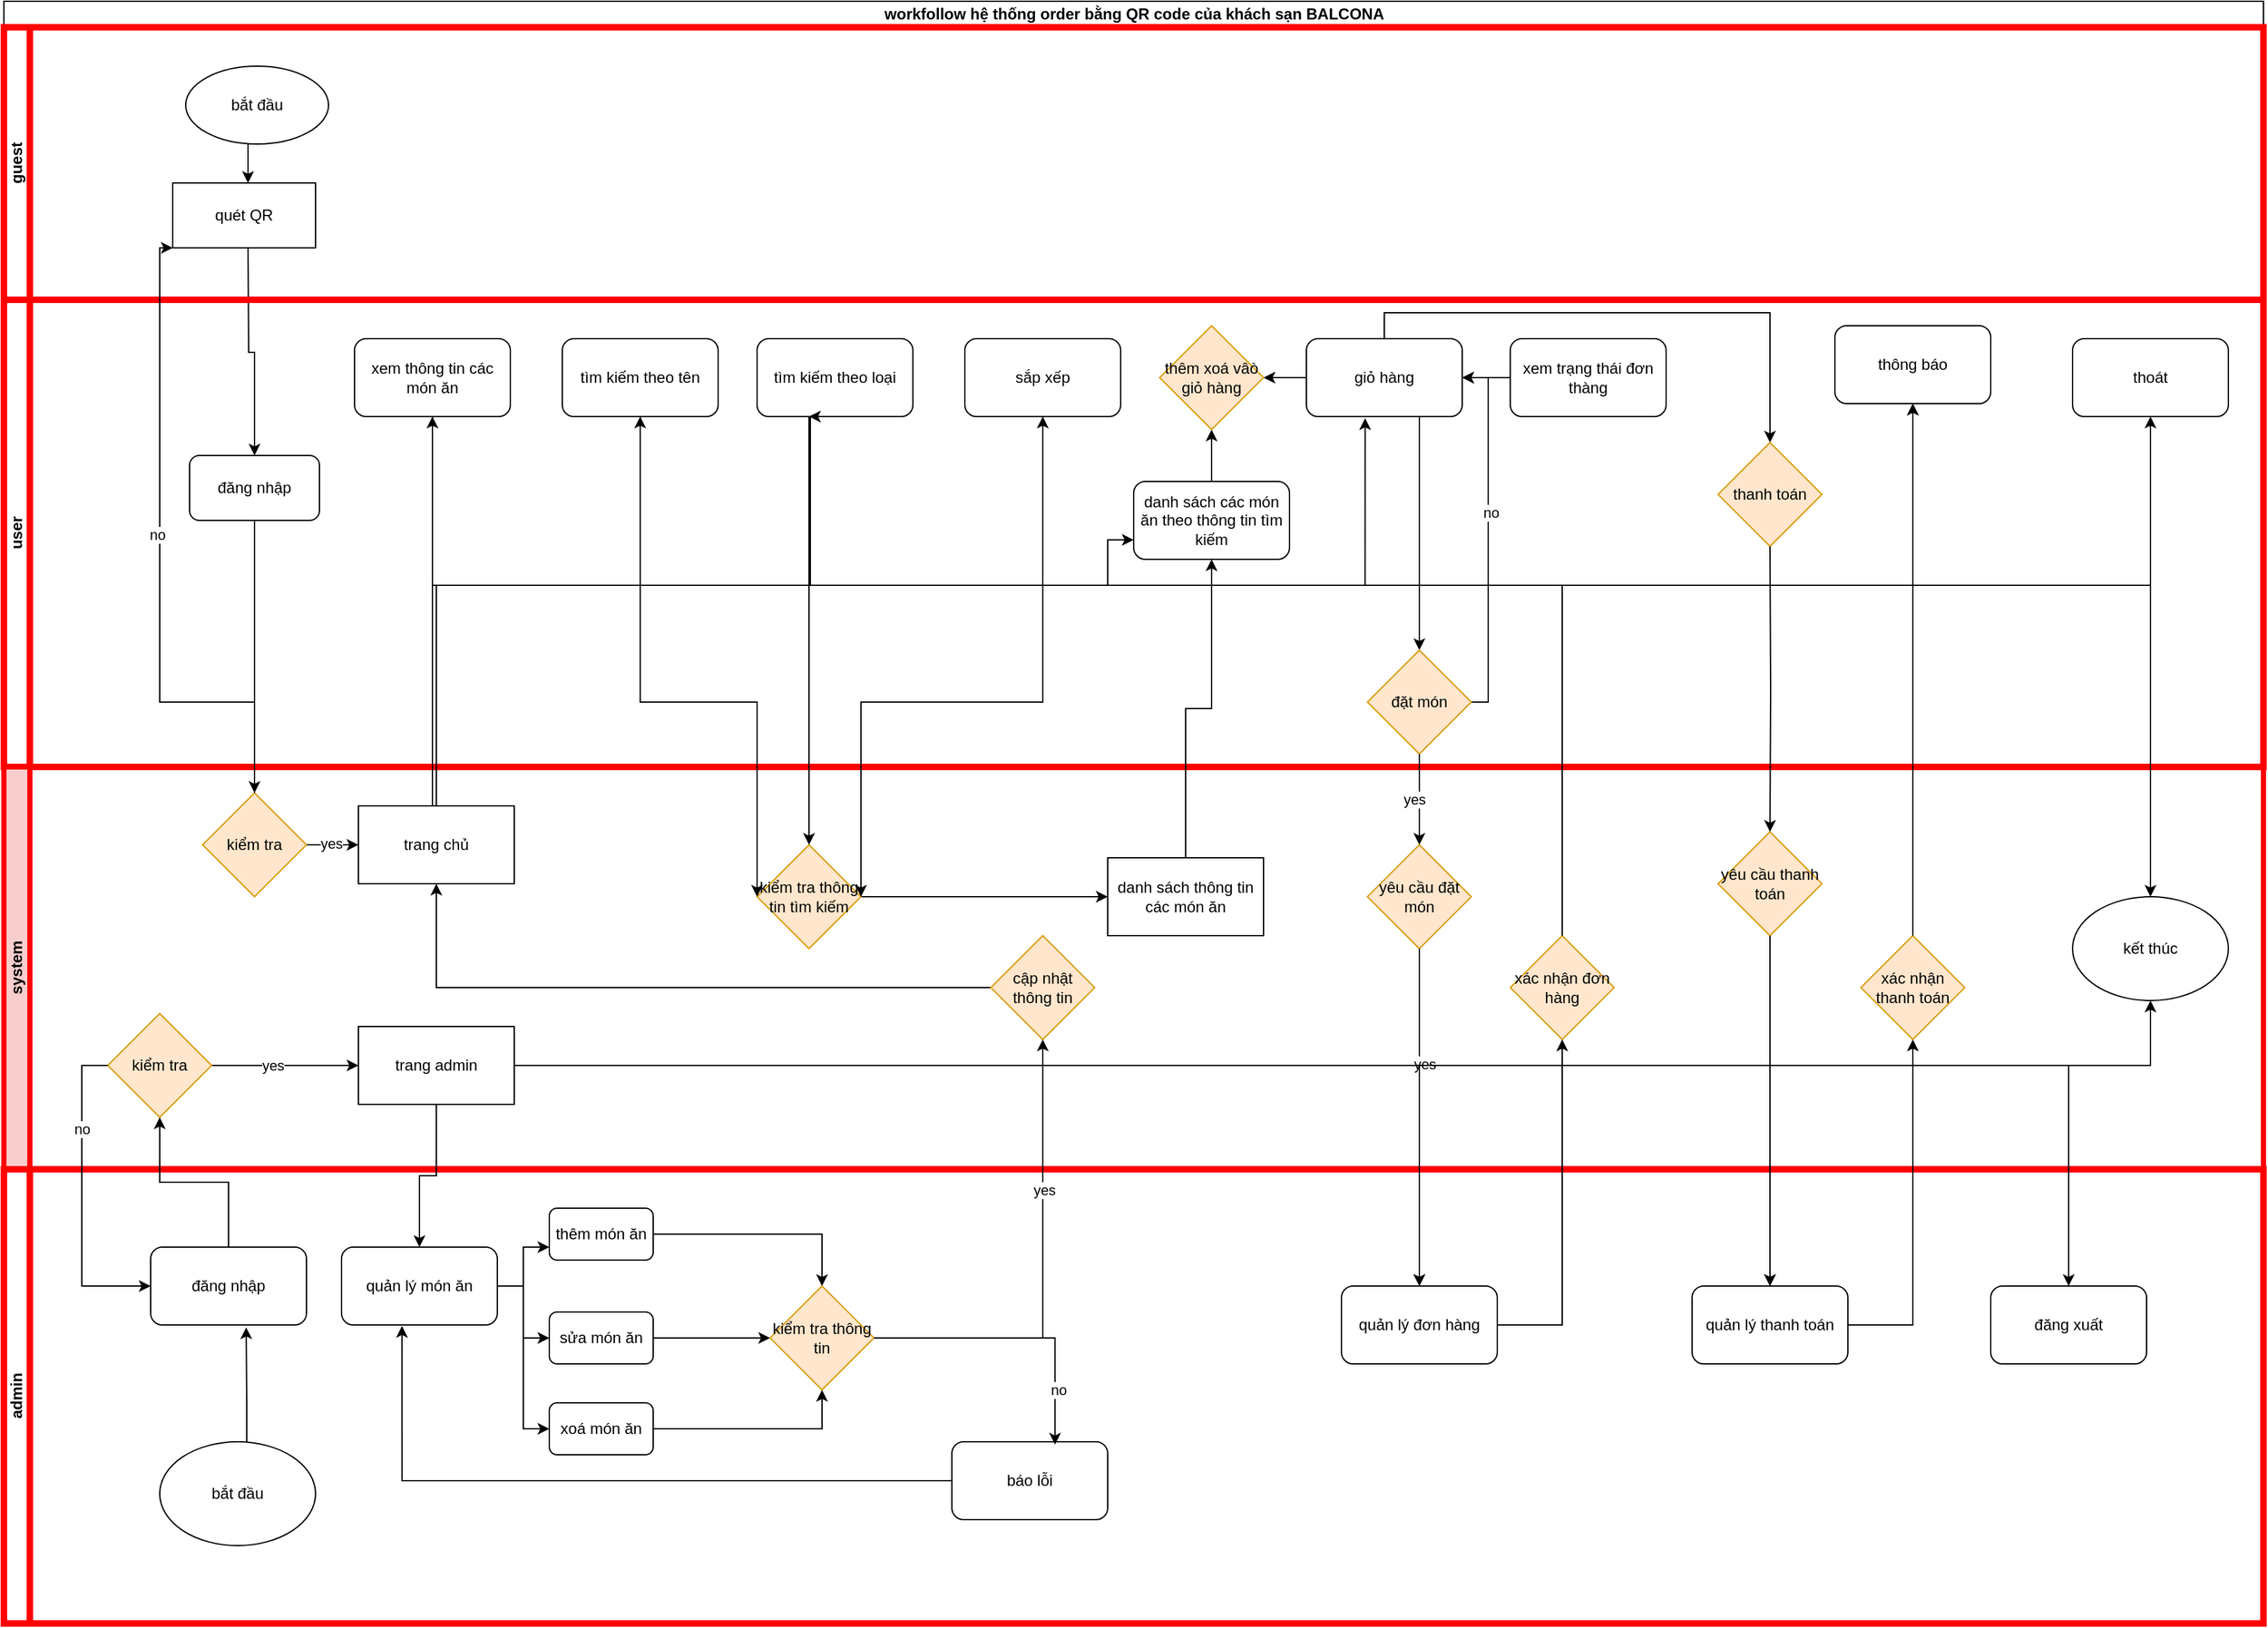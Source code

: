 <mxfile version="24.7.14">
  <diagram name="Trang-1" id="1DMesU5spUel-o7tlGQU">
    <mxGraphModel dx="4800" dy="757" grid="1" gridSize="10" guides="1" tooltips="1" connect="1" arrows="1" fold="1" page="1" pageScale="1" pageWidth="3300" pageHeight="4681" math="0" shadow="0">
      <root>
        <mxCell id="0" />
        <mxCell id="1" parent="0" />
        <mxCell id="04wZ_z-SPkjwaNRI6C2y-14" value="workfollow hệ thống order bằng QR code của khách sạn BALCONA" style="swimlane;childLayout=stackLayout;resizeParent=1;resizeParentMax=0;horizontal=1;startSize=20;horizontalStack=0;html=1;" vertex="1" parent="1">
          <mxGeometry x="-1750" y="100" width="1740" height="1250" as="geometry" />
        </mxCell>
        <mxCell id="04wZ_z-SPkjwaNRI6C2y-15" value="guest" style="swimlane;startSize=20;horizontal=0;html=1;fontSize=12;strokeColor=#FF0000;strokeWidth=5;" vertex="1" parent="04wZ_z-SPkjwaNRI6C2y-14">
          <mxGeometry y="20" width="1740" height="210" as="geometry" />
        </mxCell>
        <mxCell id="04wZ_z-SPkjwaNRI6C2y-30" style="edgeStyle=orthogonalEdgeStyle;rounded=0;orthogonalLoop=1;jettySize=auto;html=1;" edge="1" parent="04wZ_z-SPkjwaNRI6C2y-15">
          <mxGeometry relative="1" as="geometry">
            <mxPoint x="188" y="90" as="sourcePoint" />
            <mxPoint x="188" y="120" as="targetPoint" />
          </mxGeometry>
        </mxCell>
        <mxCell id="04wZ_z-SPkjwaNRI6C2y-28" value="bắt đầu" style="ellipse;whiteSpace=wrap;html=1;" vertex="1" parent="04wZ_z-SPkjwaNRI6C2y-15">
          <mxGeometry x="140" y="30" width="110" height="60" as="geometry" />
        </mxCell>
        <mxCell id="04wZ_z-SPkjwaNRI6C2y-46" style="edgeStyle=orthogonalEdgeStyle;rounded=0;orthogonalLoop=1;jettySize=auto;html=1;entryX=0.5;entryY=0;entryDx=0;entryDy=0;" edge="1" parent="04wZ_z-SPkjwaNRI6C2y-15" target="04wZ_z-SPkjwaNRI6C2y-44">
          <mxGeometry relative="1" as="geometry">
            <mxPoint x="188" y="300" as="targetPoint" />
            <mxPoint x="188" y="170" as="sourcePoint" />
          </mxGeometry>
        </mxCell>
        <mxCell id="04wZ_z-SPkjwaNRI6C2y-29" value="quét QR" style="rounded=0;whiteSpace=wrap;html=1;" vertex="1" parent="04wZ_z-SPkjwaNRI6C2y-15">
          <mxGeometry x="130" y="120" width="110" height="50" as="geometry" />
        </mxCell>
        <mxCell id="04wZ_z-SPkjwaNRI6C2y-16" value="user" style="swimlane;startSize=20;horizontal=0;html=1;strokeWidth=5;strokeColor=#FF0000;" vertex="1" parent="04wZ_z-SPkjwaNRI6C2y-14">
          <mxGeometry y="230" width="1740" height="360" as="geometry" />
        </mxCell>
        <mxCell id="04wZ_z-SPkjwaNRI6C2y-32" value="tìm kiếm theo tên" style="rounded=1;whiteSpace=wrap;html=1;" vertex="1" parent="04wZ_z-SPkjwaNRI6C2y-16">
          <mxGeometry x="430" y="30" width="120" height="60" as="geometry" />
        </mxCell>
        <mxCell id="04wZ_z-SPkjwaNRI6C2y-66" style="edgeStyle=orthogonalEdgeStyle;rounded=0;orthogonalLoop=1;jettySize=auto;html=1;entryX=0;entryY=0.75;entryDx=0;entryDy=0;" edge="1" parent="04wZ_z-SPkjwaNRI6C2y-16" source="04wZ_z-SPkjwaNRI6C2y-33" target="04wZ_z-SPkjwaNRI6C2y-64">
          <mxGeometry relative="1" as="geometry">
            <Array as="points">
              <mxPoint x="330" y="220" />
              <mxPoint x="850" y="220" />
              <mxPoint x="850" y="185" />
            </Array>
          </mxGeometry>
        </mxCell>
        <mxCell id="04wZ_z-SPkjwaNRI6C2y-33" value="xem thông tin các món ăn" style="rounded=1;whiteSpace=wrap;html=1;" vertex="1" parent="04wZ_z-SPkjwaNRI6C2y-16">
          <mxGeometry x="270" y="30" width="120" height="60" as="geometry" />
        </mxCell>
        <mxCell id="04wZ_z-SPkjwaNRI6C2y-34" value="tìm kiếm theo loại" style="rounded=1;whiteSpace=wrap;html=1;" vertex="1" parent="04wZ_z-SPkjwaNRI6C2y-16">
          <mxGeometry x="580" y="30" width="120" height="60" as="geometry" />
        </mxCell>
        <mxCell id="04wZ_z-SPkjwaNRI6C2y-35" value="sắp xếp" style="rounded=1;whiteSpace=wrap;html=1;" vertex="1" parent="04wZ_z-SPkjwaNRI6C2y-16">
          <mxGeometry x="740" y="30" width="120" height="60" as="geometry" />
        </mxCell>
        <mxCell id="04wZ_z-SPkjwaNRI6C2y-72" style="edgeStyle=orthogonalEdgeStyle;rounded=0;orthogonalLoop=1;jettySize=auto;html=1;entryX=0.5;entryY=0;entryDx=0;entryDy=0;" edge="1" parent="04wZ_z-SPkjwaNRI6C2y-16" source="04wZ_z-SPkjwaNRI6C2y-38" target="04wZ_z-SPkjwaNRI6C2y-71">
          <mxGeometry relative="1" as="geometry">
            <Array as="points">
              <mxPoint x="1090" y="130" />
              <mxPoint x="1090" y="130" />
            </Array>
          </mxGeometry>
        </mxCell>
        <mxCell id="04wZ_z-SPkjwaNRI6C2y-80" style="edgeStyle=orthogonalEdgeStyle;rounded=0;orthogonalLoop=1;jettySize=auto;html=1;entryX=0.5;entryY=0;entryDx=0;entryDy=0;" edge="1" parent="04wZ_z-SPkjwaNRI6C2y-16" source="04wZ_z-SPkjwaNRI6C2y-38" target="04wZ_z-SPkjwaNRI6C2y-79">
          <mxGeometry relative="1" as="geometry">
            <Array as="points">
              <mxPoint x="1063" y="10" />
              <mxPoint x="1360" y="10" />
            </Array>
          </mxGeometry>
        </mxCell>
        <mxCell id="04wZ_z-SPkjwaNRI6C2y-87" style="edgeStyle=orthogonalEdgeStyle;rounded=0;orthogonalLoop=1;jettySize=auto;html=1;" edge="1" parent="04wZ_z-SPkjwaNRI6C2y-16" source="04wZ_z-SPkjwaNRI6C2y-38" target="04wZ_z-SPkjwaNRI6C2y-85">
          <mxGeometry relative="1" as="geometry" />
        </mxCell>
        <mxCell id="04wZ_z-SPkjwaNRI6C2y-38" value="giỏ hàng" style="rounded=1;whiteSpace=wrap;html=1;" vertex="1" parent="04wZ_z-SPkjwaNRI6C2y-16">
          <mxGeometry x="1003" y="30" width="120" height="60" as="geometry" />
        </mxCell>
        <mxCell id="04wZ_z-SPkjwaNRI6C2y-42" value="thoát" style="rounded=1;whiteSpace=wrap;html=1;" vertex="1" parent="04wZ_z-SPkjwaNRI6C2y-16">
          <mxGeometry x="1593" y="30" width="120" height="60" as="geometry" />
        </mxCell>
        <mxCell id="04wZ_z-SPkjwaNRI6C2y-44" value="đăng nhập" style="rounded=1;whiteSpace=wrap;html=1;" vertex="1" parent="04wZ_z-SPkjwaNRI6C2y-16">
          <mxGeometry x="143" y="120" width="100" height="50" as="geometry" />
        </mxCell>
        <mxCell id="04wZ_z-SPkjwaNRI6C2y-86" style="edgeStyle=orthogonalEdgeStyle;rounded=0;orthogonalLoop=1;jettySize=auto;html=1;entryX=0.5;entryY=1;entryDx=0;entryDy=0;" edge="1" parent="04wZ_z-SPkjwaNRI6C2y-16" source="04wZ_z-SPkjwaNRI6C2y-64" target="04wZ_z-SPkjwaNRI6C2y-85">
          <mxGeometry relative="1" as="geometry" />
        </mxCell>
        <mxCell id="04wZ_z-SPkjwaNRI6C2y-64" value="danh sách các món ăn theo thông tin tìm kiếm" style="rounded=1;whiteSpace=wrap;html=1;" vertex="1" parent="04wZ_z-SPkjwaNRI6C2y-16">
          <mxGeometry x="870" y="140" width="120" height="60" as="geometry" />
        </mxCell>
        <mxCell id="04wZ_z-SPkjwaNRI6C2y-75" style="edgeStyle=orthogonalEdgeStyle;rounded=0;orthogonalLoop=1;jettySize=auto;html=1;entryX=1;entryY=0.5;entryDx=0;entryDy=0;" edge="1" parent="04wZ_z-SPkjwaNRI6C2y-16" source="04wZ_z-SPkjwaNRI6C2y-71" target="04wZ_z-SPkjwaNRI6C2y-38">
          <mxGeometry relative="1" as="geometry">
            <Array as="points">
              <mxPoint x="1143" y="310" />
              <mxPoint x="1143" y="60" />
            </Array>
          </mxGeometry>
        </mxCell>
        <mxCell id="04wZ_z-SPkjwaNRI6C2y-76" value="no" style="edgeLabel;html=1;align=center;verticalAlign=middle;resizable=0;points=[];" vertex="1" connectable="0" parent="04wZ_z-SPkjwaNRI6C2y-75">
          <mxGeometry x="0.124" y="-2" relative="1" as="geometry">
            <mxPoint as="offset" />
          </mxGeometry>
        </mxCell>
        <mxCell id="04wZ_z-SPkjwaNRI6C2y-71" value="đặt món" style="rhombus;whiteSpace=wrap;html=1;fillColor=#ffe6cc;strokeColor=#d79b00;" vertex="1" parent="04wZ_z-SPkjwaNRI6C2y-16">
          <mxGeometry x="1050" y="270" width="80" height="80" as="geometry" />
        </mxCell>
        <mxCell id="04wZ_z-SPkjwaNRI6C2y-81" style="edgeStyle=orthogonalEdgeStyle;rounded=0;orthogonalLoop=1;jettySize=auto;html=1;" edge="1" parent="04wZ_z-SPkjwaNRI6C2y-16" source="04wZ_z-SPkjwaNRI6C2y-77" target="04wZ_z-SPkjwaNRI6C2y-38">
          <mxGeometry relative="1" as="geometry" />
        </mxCell>
        <mxCell id="04wZ_z-SPkjwaNRI6C2y-77" value="xem trạng thái đơn thàng" style="rounded=1;whiteSpace=wrap;html=1;" vertex="1" parent="04wZ_z-SPkjwaNRI6C2y-16">
          <mxGeometry x="1160" y="30" width="120" height="60" as="geometry" />
        </mxCell>
        <mxCell id="04wZ_z-SPkjwaNRI6C2y-79" value="thanh toán" style="rhombus;whiteSpace=wrap;html=1;fillColor=#ffe6cc;strokeColor=#d79b00;" vertex="1" parent="04wZ_z-SPkjwaNRI6C2y-16">
          <mxGeometry x="1320" y="110" width="80" height="80" as="geometry" />
        </mxCell>
        <mxCell id="04wZ_z-SPkjwaNRI6C2y-85" value="thêm xoá vâò giỏ hàng" style="rhombus;whiteSpace=wrap;html=1;fillColor=#ffe6cc;strokeColor=#d79b00;" vertex="1" parent="04wZ_z-SPkjwaNRI6C2y-16">
          <mxGeometry x="890" y="20" width="80" height="80" as="geometry" />
        </mxCell>
        <mxCell id="04wZ_z-SPkjwaNRI6C2y-122" value="thông báo" style="rounded=1;whiteSpace=wrap;html=1;" vertex="1" parent="04wZ_z-SPkjwaNRI6C2y-16">
          <mxGeometry x="1410" y="20" width="120" height="60" as="geometry" />
        </mxCell>
        <mxCell id="04wZ_z-SPkjwaNRI6C2y-17" value="system" style="swimlane;startSize=20;horizontal=0;html=1;fillColor=#f8cecc;strokeColor=#FF0000;strokeWidth=4;" vertex="1" parent="04wZ_z-SPkjwaNRI6C2y-14">
          <mxGeometry y="590" width="1740" height="310" as="geometry">
            <mxRectangle y="480" width="1620" height="30" as="alternateBounds" />
          </mxGeometry>
        </mxCell>
        <mxCell id="04wZ_z-SPkjwaNRI6C2y-49" style="edgeStyle=orthogonalEdgeStyle;rounded=0;orthogonalLoop=1;jettySize=auto;html=1;" edge="1" parent="04wZ_z-SPkjwaNRI6C2y-17" source="04wZ_z-SPkjwaNRI6C2y-45" target="04wZ_z-SPkjwaNRI6C2y-48">
          <mxGeometry relative="1" as="geometry" />
        </mxCell>
        <mxCell id="04wZ_z-SPkjwaNRI6C2y-50" value="yes" style="edgeLabel;html=1;align=center;verticalAlign=middle;resizable=0;points=[];" vertex="1" connectable="0" parent="04wZ_z-SPkjwaNRI6C2y-49">
          <mxGeometry x="-0.071" y="1" relative="1" as="geometry">
            <mxPoint as="offset" />
          </mxGeometry>
        </mxCell>
        <mxCell id="04wZ_z-SPkjwaNRI6C2y-45" value="kiểm tra" style="rhombus;whiteSpace=wrap;html=1;fillColor=#ffe6cc;strokeColor=#d79b00;" vertex="1" parent="04wZ_z-SPkjwaNRI6C2y-17">
          <mxGeometry x="153" y="20" width="80" height="80" as="geometry" />
        </mxCell>
        <mxCell id="04wZ_z-SPkjwaNRI6C2y-102" style="edgeStyle=orthogonalEdgeStyle;rounded=0;orthogonalLoop=1;jettySize=auto;html=1;" edge="1" parent="04wZ_z-SPkjwaNRI6C2y-17" source="04wZ_z-SPkjwaNRI6C2y-48">
          <mxGeometry relative="1" as="geometry">
            <mxPoint x="620.0" y="-270" as="targetPoint" />
            <Array as="points">
              <mxPoint x="333" y="-140" />
              <mxPoint x="621" y="-140" />
              <mxPoint x="621" y="-270" />
            </Array>
          </mxGeometry>
        </mxCell>
        <mxCell id="04wZ_z-SPkjwaNRI6C2y-133" style="edgeStyle=orthogonalEdgeStyle;rounded=0;orthogonalLoop=1;jettySize=auto;html=1;entryX=0.5;entryY=0;entryDx=0;entryDy=0;" edge="1" parent="04wZ_z-SPkjwaNRI6C2y-17" source="04wZ_z-SPkjwaNRI6C2y-48" target="04wZ_z-SPkjwaNRI6C2y-131">
          <mxGeometry relative="1" as="geometry">
            <Array as="points">
              <mxPoint x="333" y="-140" />
              <mxPoint x="1653" y="-140" />
            </Array>
          </mxGeometry>
        </mxCell>
        <mxCell id="04wZ_z-SPkjwaNRI6C2y-48" value="trang chủ" style="rounded=0;whiteSpace=wrap;html=1;" vertex="1" parent="04wZ_z-SPkjwaNRI6C2y-17">
          <mxGeometry x="273" y="30" width="120" height="60" as="geometry" />
        </mxCell>
        <mxCell id="04wZ_z-SPkjwaNRI6C2y-62" style="edgeStyle=orthogonalEdgeStyle;rounded=0;orthogonalLoop=1;jettySize=auto;html=1;entryX=0;entryY=0.5;entryDx=0;entryDy=0;" edge="1" parent="04wZ_z-SPkjwaNRI6C2y-17" source="04wZ_z-SPkjwaNRI6C2y-55" target="04wZ_z-SPkjwaNRI6C2y-60">
          <mxGeometry relative="1" as="geometry">
            <Array as="points">
              <mxPoint x="700" y="100" />
              <mxPoint x="700" y="100" />
            </Array>
          </mxGeometry>
        </mxCell>
        <mxCell id="04wZ_z-SPkjwaNRI6C2y-55" value="kiểm tra thông tin tìm kiếm" style="rhombus;whiteSpace=wrap;html=1;fillColor=#ffe6cc;strokeColor=#d79b00;" vertex="1" parent="04wZ_z-SPkjwaNRI6C2y-17">
          <mxGeometry x="580" y="60" width="80" height="80" as="geometry" />
        </mxCell>
        <mxCell id="04wZ_z-SPkjwaNRI6C2y-60" value="danh sách thông tin các món ăn" style="rounded=0;whiteSpace=wrap;html=1;" vertex="1" parent="04wZ_z-SPkjwaNRI6C2y-17">
          <mxGeometry x="850" y="70" width="120" height="60" as="geometry" />
        </mxCell>
        <mxCell id="04wZ_z-SPkjwaNRI6C2y-68" value="yêu cầu đặt món" style="rhombus;whiteSpace=wrap;html=1;fillColor=#ffe6cc;strokeColor=#d79b00;" vertex="1" parent="04wZ_z-SPkjwaNRI6C2y-17">
          <mxGeometry x="1050" y="60" width="80" height="80" as="geometry" />
        </mxCell>
        <mxCell id="04wZ_z-SPkjwaNRI6C2y-70" value="yêu cầu thanh toán" style="rhombus;whiteSpace=wrap;html=1;fillColor=#ffe6cc;strokeColor=#d79b00;" vertex="1" parent="04wZ_z-SPkjwaNRI6C2y-17">
          <mxGeometry x="1320" y="50" width="80" height="80" as="geometry" />
        </mxCell>
        <mxCell id="04wZ_z-SPkjwaNRI6C2y-96" style="edgeStyle=orthogonalEdgeStyle;rounded=0;orthogonalLoop=1;jettySize=auto;html=1;" edge="1" parent="04wZ_z-SPkjwaNRI6C2y-17" source="04wZ_z-SPkjwaNRI6C2y-92" target="04wZ_z-SPkjwaNRI6C2y-95">
          <mxGeometry relative="1" as="geometry" />
        </mxCell>
        <mxCell id="04wZ_z-SPkjwaNRI6C2y-97" value="yes" style="edgeLabel;html=1;align=center;verticalAlign=middle;resizable=0;points=[];" vertex="1" connectable="0" parent="04wZ_z-SPkjwaNRI6C2y-96">
          <mxGeometry x="-0.166" relative="1" as="geometry">
            <mxPoint as="offset" />
          </mxGeometry>
        </mxCell>
        <mxCell id="04wZ_z-SPkjwaNRI6C2y-92" value="kiểm tra" style="rhombus;whiteSpace=wrap;html=1;fillColor=#ffe6cc;strokeColor=#d79b00;" vertex="1" parent="04wZ_z-SPkjwaNRI6C2y-17">
          <mxGeometry x="80" y="190" width="80" height="80" as="geometry" />
        </mxCell>
        <mxCell id="04wZ_z-SPkjwaNRI6C2y-95" value="trang admin" style="rounded=0;whiteSpace=wrap;html=1;" vertex="1" parent="04wZ_z-SPkjwaNRI6C2y-17">
          <mxGeometry x="273" y="200" width="120" height="60" as="geometry" />
        </mxCell>
        <mxCell id="04wZ_z-SPkjwaNRI6C2y-131" value="kết thúc" style="ellipse;whiteSpace=wrap;html=1;" vertex="1" parent="04wZ_z-SPkjwaNRI6C2y-17">
          <mxGeometry x="1593" y="100" width="120" height="80" as="geometry" />
        </mxCell>
        <mxCell id="04wZ_z-SPkjwaNRI6C2y-134" value="xác nhận đơn hàng" style="rhombus;whiteSpace=wrap;html=1;fillColor=#ffe6cc;strokeColor=#d79b00;" vertex="1" parent="04wZ_z-SPkjwaNRI6C2y-17">
          <mxGeometry x="1160" y="130" width="80" height="80" as="geometry" />
        </mxCell>
        <mxCell id="04wZ_z-SPkjwaNRI6C2y-137" value="xác nhận thanh toán" style="rhombus;whiteSpace=wrap;html=1;fillColor=#ffe6cc;strokeColor=#d79b00;" vertex="1" parent="04wZ_z-SPkjwaNRI6C2y-17">
          <mxGeometry x="1430" y="130" width="80" height="80" as="geometry" />
        </mxCell>
        <mxCell id="04wZ_z-SPkjwaNRI6C2y-158" style="edgeStyle=orthogonalEdgeStyle;rounded=0;orthogonalLoop=1;jettySize=auto;html=1;" edge="1" parent="04wZ_z-SPkjwaNRI6C2y-17" source="04wZ_z-SPkjwaNRI6C2y-154" target="04wZ_z-SPkjwaNRI6C2y-48">
          <mxGeometry relative="1" as="geometry" />
        </mxCell>
        <mxCell id="04wZ_z-SPkjwaNRI6C2y-154" value="cập nhật thông tin" style="rhombus;whiteSpace=wrap;html=1;fillColor=#ffe6cc;strokeColor=#d79b00;" vertex="1" parent="04wZ_z-SPkjwaNRI6C2y-17">
          <mxGeometry x="760" y="130" width="80" height="80" as="geometry" />
        </mxCell>
        <mxCell id="04wZ_z-SPkjwaNRI6C2y-27" value="admin" style="swimlane;startSize=20;horizontal=0;html=1;strokeColor=#FF0000;strokeWidth=5;" vertex="1" parent="04wZ_z-SPkjwaNRI6C2y-14">
          <mxGeometry y="900" width="1740" height="350" as="geometry">
            <mxRectangle y="480" width="1620" height="30" as="alternateBounds" />
          </mxGeometry>
        </mxCell>
        <mxCell id="04wZ_z-SPkjwaNRI6C2y-107" style="edgeStyle=orthogonalEdgeStyle;rounded=0;orthogonalLoop=1;jettySize=auto;html=1;entryX=0.613;entryY=1.031;entryDx=0;entryDy=0;entryPerimeter=0;" edge="1" parent="04wZ_z-SPkjwaNRI6C2y-27" source="04wZ_z-SPkjwaNRI6C2y-88" target="04wZ_z-SPkjwaNRI6C2y-89">
          <mxGeometry relative="1" as="geometry">
            <mxPoint x="190" y="140" as="targetPoint" />
            <Array as="points">
              <mxPoint x="187" y="180" />
              <mxPoint x="187" y="180" />
            </Array>
          </mxGeometry>
        </mxCell>
        <mxCell id="04wZ_z-SPkjwaNRI6C2y-88" value="bắt đầu" style="ellipse;whiteSpace=wrap;html=1;" vertex="1" parent="04wZ_z-SPkjwaNRI6C2y-27">
          <mxGeometry x="120" y="210" width="120" height="80" as="geometry" />
        </mxCell>
        <mxCell id="04wZ_z-SPkjwaNRI6C2y-89" value="đăng nhập" style="rounded=1;whiteSpace=wrap;html=1;" vertex="1" parent="04wZ_z-SPkjwaNRI6C2y-27">
          <mxGeometry x="113" y="60" width="120" height="60" as="geometry" />
        </mxCell>
        <mxCell id="04wZ_z-SPkjwaNRI6C2y-114" style="edgeStyle=orthogonalEdgeStyle;rounded=0;orthogonalLoop=1;jettySize=auto;html=1;entryX=0;entryY=0.75;entryDx=0;entryDy=0;" edge="1" parent="04wZ_z-SPkjwaNRI6C2y-27" source="04wZ_z-SPkjwaNRI6C2y-90" target="04wZ_z-SPkjwaNRI6C2y-108">
          <mxGeometry relative="1" as="geometry" />
        </mxCell>
        <mxCell id="04wZ_z-SPkjwaNRI6C2y-115" style="edgeStyle=orthogonalEdgeStyle;rounded=0;orthogonalLoop=1;jettySize=auto;html=1;entryX=0;entryY=0.5;entryDx=0;entryDy=0;" edge="1" parent="04wZ_z-SPkjwaNRI6C2y-27" source="04wZ_z-SPkjwaNRI6C2y-90" target="04wZ_z-SPkjwaNRI6C2y-111">
          <mxGeometry relative="1" as="geometry" />
        </mxCell>
        <mxCell id="04wZ_z-SPkjwaNRI6C2y-116" style="edgeStyle=orthogonalEdgeStyle;rounded=0;orthogonalLoop=1;jettySize=auto;html=1;entryX=0;entryY=0.5;entryDx=0;entryDy=0;" edge="1" parent="04wZ_z-SPkjwaNRI6C2y-27" source="04wZ_z-SPkjwaNRI6C2y-90" target="04wZ_z-SPkjwaNRI6C2y-112">
          <mxGeometry relative="1" as="geometry" />
        </mxCell>
        <mxCell id="04wZ_z-SPkjwaNRI6C2y-90" value="quản lý món ăn" style="rounded=1;whiteSpace=wrap;html=1;" vertex="1" parent="04wZ_z-SPkjwaNRI6C2y-27">
          <mxGeometry x="260" y="60" width="120" height="60" as="geometry" />
        </mxCell>
        <mxCell id="04wZ_z-SPkjwaNRI6C2y-142" style="edgeStyle=orthogonalEdgeStyle;rounded=0;orthogonalLoop=1;jettySize=auto;html=1;entryX=0.5;entryY=0;entryDx=0;entryDy=0;" edge="1" parent="04wZ_z-SPkjwaNRI6C2y-27" source="04wZ_z-SPkjwaNRI6C2y-108" target="04wZ_z-SPkjwaNRI6C2y-141">
          <mxGeometry relative="1" as="geometry" />
        </mxCell>
        <mxCell id="04wZ_z-SPkjwaNRI6C2y-108" value="thêm món ăn" style="rounded=1;whiteSpace=wrap;html=1;" vertex="1" parent="04wZ_z-SPkjwaNRI6C2y-27">
          <mxGeometry x="420" y="30" width="80" height="40" as="geometry" />
        </mxCell>
        <mxCell id="04wZ_z-SPkjwaNRI6C2y-144" style="edgeStyle=orthogonalEdgeStyle;rounded=0;orthogonalLoop=1;jettySize=auto;html=1;entryX=0.5;entryY=1;entryDx=0;entryDy=0;" edge="1" parent="04wZ_z-SPkjwaNRI6C2y-27" source="04wZ_z-SPkjwaNRI6C2y-112" target="04wZ_z-SPkjwaNRI6C2y-141">
          <mxGeometry relative="1" as="geometry" />
        </mxCell>
        <mxCell id="04wZ_z-SPkjwaNRI6C2y-112" value="xoá món ăn" style="rounded=1;whiteSpace=wrap;html=1;" vertex="1" parent="04wZ_z-SPkjwaNRI6C2y-27">
          <mxGeometry x="420" y="180" width="80" height="40" as="geometry" />
        </mxCell>
        <mxCell id="04wZ_z-SPkjwaNRI6C2y-143" style="edgeStyle=orthogonalEdgeStyle;rounded=0;orthogonalLoop=1;jettySize=auto;html=1;entryX=0;entryY=0.5;entryDx=0;entryDy=0;" edge="1" parent="04wZ_z-SPkjwaNRI6C2y-27" source="04wZ_z-SPkjwaNRI6C2y-111" target="04wZ_z-SPkjwaNRI6C2y-141">
          <mxGeometry relative="1" as="geometry" />
        </mxCell>
        <mxCell id="04wZ_z-SPkjwaNRI6C2y-111" value="sửa món ăn" style="rounded=1;whiteSpace=wrap;html=1;" vertex="1" parent="04wZ_z-SPkjwaNRI6C2y-27">
          <mxGeometry x="420" y="110" width="80" height="40" as="geometry" />
        </mxCell>
        <mxCell id="04wZ_z-SPkjwaNRI6C2y-118" value="quản lý đơn hàng" style="rounded=1;whiteSpace=wrap;html=1;" vertex="1" parent="04wZ_z-SPkjwaNRI6C2y-27">
          <mxGeometry x="1030" y="90" width="120" height="60" as="geometry" />
        </mxCell>
        <mxCell id="04wZ_z-SPkjwaNRI6C2y-124" value="quản lý thanh toán" style="rounded=1;whiteSpace=wrap;html=1;" vertex="1" parent="04wZ_z-SPkjwaNRI6C2y-27">
          <mxGeometry x="1300" y="90" width="120" height="60" as="geometry" />
        </mxCell>
        <mxCell id="04wZ_z-SPkjwaNRI6C2y-129" value="đăng xuất" style="rounded=1;whiteSpace=wrap;html=1;" vertex="1" parent="04wZ_z-SPkjwaNRI6C2y-27">
          <mxGeometry x="1530" y="90" width="120" height="60" as="geometry" />
        </mxCell>
        <mxCell id="04wZ_z-SPkjwaNRI6C2y-141" value="kiểm tra thông tin" style="rhombus;whiteSpace=wrap;html=1;fillColor=#ffe6cc;strokeColor=#d79b00;" vertex="1" parent="04wZ_z-SPkjwaNRI6C2y-27">
          <mxGeometry x="590" y="90" width="80" height="80" as="geometry" />
        </mxCell>
        <mxCell id="04wZ_z-SPkjwaNRI6C2y-145" value="báo lỗi" style="rounded=1;whiteSpace=wrap;html=1;" vertex="1" parent="04wZ_z-SPkjwaNRI6C2y-27">
          <mxGeometry x="730" y="210" width="120" height="60" as="geometry" />
        </mxCell>
        <mxCell id="04wZ_z-SPkjwaNRI6C2y-146" style="edgeStyle=orthogonalEdgeStyle;rounded=0;orthogonalLoop=1;jettySize=auto;html=1;entryX=0.388;entryY=1.012;entryDx=0;entryDy=0;entryPerimeter=0;" edge="1" parent="04wZ_z-SPkjwaNRI6C2y-27" source="04wZ_z-SPkjwaNRI6C2y-145" target="04wZ_z-SPkjwaNRI6C2y-90">
          <mxGeometry relative="1" as="geometry" />
        </mxCell>
        <mxCell id="04wZ_z-SPkjwaNRI6C2y-151" style="edgeStyle=orthogonalEdgeStyle;rounded=0;orthogonalLoop=1;jettySize=auto;html=1;entryX=0.662;entryY=0.036;entryDx=0;entryDy=0;entryPerimeter=0;" edge="1" parent="04wZ_z-SPkjwaNRI6C2y-27" source="04wZ_z-SPkjwaNRI6C2y-141" target="04wZ_z-SPkjwaNRI6C2y-145">
          <mxGeometry relative="1" as="geometry" />
        </mxCell>
        <mxCell id="04wZ_z-SPkjwaNRI6C2y-157" value="no" style="edgeLabel;html=1;align=center;verticalAlign=middle;resizable=0;points=[];" vertex="1" connectable="0" parent="04wZ_z-SPkjwaNRI6C2y-151">
          <mxGeometry x="0.616" y="2" relative="1" as="geometry">
            <mxPoint as="offset" />
          </mxGeometry>
        </mxCell>
        <mxCell id="04wZ_z-SPkjwaNRI6C2y-47" style="edgeStyle=orthogonalEdgeStyle;rounded=0;orthogonalLoop=1;jettySize=auto;html=1;entryX=0.5;entryY=0;entryDx=0;entryDy=0;" edge="1" parent="04wZ_z-SPkjwaNRI6C2y-14" source="04wZ_z-SPkjwaNRI6C2y-44" target="04wZ_z-SPkjwaNRI6C2y-45">
          <mxGeometry relative="1" as="geometry" />
        </mxCell>
        <mxCell id="04wZ_z-SPkjwaNRI6C2y-52" style="edgeStyle=orthogonalEdgeStyle;rounded=0;orthogonalLoop=1;jettySize=auto;html=1;entryX=0;entryY=1;entryDx=0;entryDy=0;" edge="1" parent="04wZ_z-SPkjwaNRI6C2y-14" source="04wZ_z-SPkjwaNRI6C2y-45" target="04wZ_z-SPkjwaNRI6C2y-29">
          <mxGeometry relative="1" as="geometry">
            <mxPoint x="130" y="200" as="targetPoint" />
            <Array as="points">
              <mxPoint x="120" y="540" />
              <mxPoint x="120" y="190" />
            </Array>
          </mxGeometry>
        </mxCell>
        <mxCell id="04wZ_z-SPkjwaNRI6C2y-53" value="no" style="edgeLabel;html=1;align=center;verticalAlign=middle;resizable=0;points=[];" vertex="1" connectable="0" parent="04wZ_z-SPkjwaNRI6C2y-52">
          <mxGeometry x="0.083" y="2" relative="1" as="geometry">
            <mxPoint as="offset" />
          </mxGeometry>
        </mxCell>
        <mxCell id="04wZ_z-SPkjwaNRI6C2y-57" style="edgeStyle=orthogonalEdgeStyle;rounded=0;orthogonalLoop=1;jettySize=auto;html=1;" edge="1" parent="04wZ_z-SPkjwaNRI6C2y-14" source="04wZ_z-SPkjwaNRI6C2y-34" target="04wZ_z-SPkjwaNRI6C2y-55">
          <mxGeometry relative="1" as="geometry">
            <Array as="points">
              <mxPoint x="620" y="370" />
              <mxPoint x="620" y="370" />
            </Array>
          </mxGeometry>
        </mxCell>
        <mxCell id="04wZ_z-SPkjwaNRI6C2y-58" style="edgeStyle=orthogonalEdgeStyle;rounded=0;orthogonalLoop=1;jettySize=auto;html=1;entryX=0;entryY=0.5;entryDx=0;entryDy=0;" edge="1" parent="04wZ_z-SPkjwaNRI6C2y-14" source="04wZ_z-SPkjwaNRI6C2y-32" target="04wZ_z-SPkjwaNRI6C2y-55">
          <mxGeometry relative="1" as="geometry">
            <Array as="points">
              <mxPoint x="490" y="540" />
            </Array>
          </mxGeometry>
        </mxCell>
        <mxCell id="04wZ_z-SPkjwaNRI6C2y-59" style="edgeStyle=orthogonalEdgeStyle;rounded=0;orthogonalLoop=1;jettySize=auto;html=1;entryX=1;entryY=0.5;entryDx=0;entryDy=0;" edge="1" parent="04wZ_z-SPkjwaNRI6C2y-14" source="04wZ_z-SPkjwaNRI6C2y-35" target="04wZ_z-SPkjwaNRI6C2y-55">
          <mxGeometry relative="1" as="geometry">
            <Array as="points">
              <mxPoint x="800" y="540" />
            </Array>
          </mxGeometry>
        </mxCell>
        <mxCell id="04wZ_z-SPkjwaNRI6C2y-65" style="edgeStyle=orthogonalEdgeStyle;rounded=0;orthogonalLoop=1;jettySize=auto;html=1;entryX=0.5;entryY=1;entryDx=0;entryDy=0;" edge="1" parent="04wZ_z-SPkjwaNRI6C2y-14" source="04wZ_z-SPkjwaNRI6C2y-60" target="04wZ_z-SPkjwaNRI6C2y-64">
          <mxGeometry relative="1" as="geometry" />
        </mxCell>
        <mxCell id="04wZ_z-SPkjwaNRI6C2y-73" style="edgeStyle=orthogonalEdgeStyle;rounded=0;orthogonalLoop=1;jettySize=auto;html=1;" edge="1" parent="04wZ_z-SPkjwaNRI6C2y-14" source="04wZ_z-SPkjwaNRI6C2y-71" target="04wZ_z-SPkjwaNRI6C2y-68">
          <mxGeometry relative="1" as="geometry" />
        </mxCell>
        <mxCell id="04wZ_z-SPkjwaNRI6C2y-74" value="yes" style="edgeLabel;html=1;align=center;verticalAlign=middle;resizable=0;points=[];" vertex="1" connectable="0" parent="04wZ_z-SPkjwaNRI6C2y-73">
          <mxGeometry x="-0.016" y="-4" relative="1" as="geometry">
            <mxPoint as="offset" />
          </mxGeometry>
        </mxCell>
        <mxCell id="04wZ_z-SPkjwaNRI6C2y-78" style="edgeStyle=orthogonalEdgeStyle;rounded=0;orthogonalLoop=1;jettySize=auto;html=1;entryX=0.5;entryY=0;entryDx=0;entryDy=0;" edge="1" parent="04wZ_z-SPkjwaNRI6C2y-14" target="04wZ_z-SPkjwaNRI6C2y-70">
          <mxGeometry relative="1" as="geometry">
            <mxPoint x="1360" y="420" as="sourcePoint" />
          </mxGeometry>
        </mxCell>
        <mxCell id="04wZ_z-SPkjwaNRI6C2y-94" style="edgeStyle=orthogonalEdgeStyle;rounded=0;orthogonalLoop=1;jettySize=auto;html=1;entryX=0.5;entryY=1;entryDx=0;entryDy=0;" edge="1" parent="04wZ_z-SPkjwaNRI6C2y-14" source="04wZ_z-SPkjwaNRI6C2y-89" target="04wZ_z-SPkjwaNRI6C2y-92">
          <mxGeometry relative="1" as="geometry" />
        </mxCell>
        <mxCell id="04wZ_z-SPkjwaNRI6C2y-98" style="edgeStyle=orthogonalEdgeStyle;rounded=0;orthogonalLoop=1;jettySize=auto;html=1;entryX=0;entryY=0.5;entryDx=0;entryDy=0;" edge="1" parent="04wZ_z-SPkjwaNRI6C2y-14" source="04wZ_z-SPkjwaNRI6C2y-92" target="04wZ_z-SPkjwaNRI6C2y-89">
          <mxGeometry relative="1" as="geometry">
            <Array as="points">
              <mxPoint x="60" y="820" />
              <mxPoint x="60" y="990" />
            </Array>
          </mxGeometry>
        </mxCell>
        <mxCell id="04wZ_z-SPkjwaNRI6C2y-99" value="no" style="edgeLabel;html=1;align=center;verticalAlign=middle;resizable=0;points=[];" vertex="1" connectable="0" parent="04wZ_z-SPkjwaNRI6C2y-98">
          <mxGeometry x="-0.434" relative="1" as="geometry">
            <mxPoint as="offset" />
          </mxGeometry>
        </mxCell>
        <mxCell id="04wZ_z-SPkjwaNRI6C2y-100" style="edgeStyle=orthogonalEdgeStyle;rounded=0;orthogonalLoop=1;jettySize=auto;html=1;entryX=0.5;entryY=1;entryDx=0;entryDy=0;" edge="1" parent="04wZ_z-SPkjwaNRI6C2y-14" source="04wZ_z-SPkjwaNRI6C2y-48" target="04wZ_z-SPkjwaNRI6C2y-33">
          <mxGeometry relative="1" as="geometry">
            <Array as="points">
              <mxPoint x="330" y="550" />
              <mxPoint x="330" y="550" />
            </Array>
          </mxGeometry>
        </mxCell>
        <mxCell id="04wZ_z-SPkjwaNRI6C2y-101" style="edgeStyle=orthogonalEdgeStyle;rounded=0;orthogonalLoop=1;jettySize=auto;html=1;entryX=0.5;entryY=1;entryDx=0;entryDy=0;" edge="1" parent="04wZ_z-SPkjwaNRI6C2y-14" source="04wZ_z-SPkjwaNRI6C2y-48" target="04wZ_z-SPkjwaNRI6C2y-32">
          <mxGeometry relative="1" as="geometry">
            <Array as="points">
              <mxPoint x="330" y="450" />
              <mxPoint x="490" y="450" />
            </Array>
          </mxGeometry>
        </mxCell>
        <mxCell id="04wZ_z-SPkjwaNRI6C2y-103" style="edgeStyle=orthogonalEdgeStyle;rounded=0;orthogonalLoop=1;jettySize=auto;html=1;entryX=0.5;entryY=1;entryDx=0;entryDy=0;" edge="1" parent="04wZ_z-SPkjwaNRI6C2y-14" source="04wZ_z-SPkjwaNRI6C2y-48" target="04wZ_z-SPkjwaNRI6C2y-35">
          <mxGeometry relative="1" as="geometry">
            <Array as="points">
              <mxPoint x="333" y="450" />
              <mxPoint x="800" y="450" />
            </Array>
          </mxGeometry>
        </mxCell>
        <mxCell id="04wZ_z-SPkjwaNRI6C2y-105" style="edgeStyle=orthogonalEdgeStyle;rounded=0;orthogonalLoop=1;jettySize=auto;html=1;entryX=0.377;entryY=1.021;entryDx=0;entryDy=0;entryPerimeter=0;" edge="1" parent="04wZ_z-SPkjwaNRI6C2y-14" source="04wZ_z-SPkjwaNRI6C2y-48" target="04wZ_z-SPkjwaNRI6C2y-38">
          <mxGeometry relative="1" as="geometry">
            <Array as="points">
              <mxPoint x="333" y="450" />
              <mxPoint x="1048" y="450" />
            </Array>
          </mxGeometry>
        </mxCell>
        <mxCell id="04wZ_z-SPkjwaNRI6C2y-106" style="edgeStyle=orthogonalEdgeStyle;rounded=0;orthogonalLoop=1;jettySize=auto;html=1;" edge="1" parent="04wZ_z-SPkjwaNRI6C2y-14" source="04wZ_z-SPkjwaNRI6C2y-48" target="04wZ_z-SPkjwaNRI6C2y-42">
          <mxGeometry relative="1" as="geometry">
            <Array as="points">
              <mxPoint x="333" y="450" />
              <mxPoint x="1653" y="450" />
            </Array>
          </mxGeometry>
        </mxCell>
        <mxCell id="04wZ_z-SPkjwaNRI6C2y-117" style="edgeStyle=orthogonalEdgeStyle;rounded=0;orthogonalLoop=1;jettySize=auto;html=1;" edge="1" parent="04wZ_z-SPkjwaNRI6C2y-14" source="04wZ_z-SPkjwaNRI6C2y-95" target="04wZ_z-SPkjwaNRI6C2y-90">
          <mxGeometry relative="1" as="geometry" />
        </mxCell>
        <mxCell id="04wZ_z-SPkjwaNRI6C2y-119" style="edgeStyle=orthogonalEdgeStyle;rounded=0;orthogonalLoop=1;jettySize=auto;html=1;entryX=0.5;entryY=0;entryDx=0;entryDy=0;" edge="1" parent="04wZ_z-SPkjwaNRI6C2y-14" source="04wZ_z-SPkjwaNRI6C2y-68" target="04wZ_z-SPkjwaNRI6C2y-118">
          <mxGeometry relative="1" as="geometry" />
        </mxCell>
        <mxCell id="04wZ_z-SPkjwaNRI6C2y-120" value="yes" style="edgeLabel;html=1;align=center;verticalAlign=middle;resizable=0;points=[];" vertex="1" connectable="0" parent="04wZ_z-SPkjwaNRI6C2y-119">
          <mxGeometry x="-0.318" y="4" relative="1" as="geometry">
            <mxPoint as="offset" />
          </mxGeometry>
        </mxCell>
        <mxCell id="04wZ_z-SPkjwaNRI6C2y-126" style="edgeStyle=orthogonalEdgeStyle;rounded=0;orthogonalLoop=1;jettySize=auto;html=1;entryX=0.5;entryY=0;entryDx=0;entryDy=0;" edge="1" parent="04wZ_z-SPkjwaNRI6C2y-14" source="04wZ_z-SPkjwaNRI6C2y-70" target="04wZ_z-SPkjwaNRI6C2y-124">
          <mxGeometry relative="1" as="geometry" />
        </mxCell>
        <mxCell id="04wZ_z-SPkjwaNRI6C2y-127" style="edgeStyle=orthogonalEdgeStyle;rounded=0;orthogonalLoop=1;jettySize=auto;html=1;entryX=0.5;entryY=0;entryDx=0;entryDy=0;" edge="1" parent="04wZ_z-SPkjwaNRI6C2y-14" source="04wZ_z-SPkjwaNRI6C2y-95" target="04wZ_z-SPkjwaNRI6C2y-118">
          <mxGeometry relative="1" as="geometry" />
        </mxCell>
        <mxCell id="04wZ_z-SPkjwaNRI6C2y-128" style="edgeStyle=orthogonalEdgeStyle;rounded=0;orthogonalLoop=1;jettySize=auto;html=1;entryX=0.5;entryY=0;entryDx=0;entryDy=0;" edge="1" parent="04wZ_z-SPkjwaNRI6C2y-14" source="04wZ_z-SPkjwaNRI6C2y-95" target="04wZ_z-SPkjwaNRI6C2y-124">
          <mxGeometry relative="1" as="geometry" />
        </mxCell>
        <mxCell id="04wZ_z-SPkjwaNRI6C2y-130" style="edgeStyle=orthogonalEdgeStyle;rounded=0;orthogonalLoop=1;jettySize=auto;html=1;" edge="1" parent="04wZ_z-SPkjwaNRI6C2y-14" source="04wZ_z-SPkjwaNRI6C2y-95" target="04wZ_z-SPkjwaNRI6C2y-129">
          <mxGeometry relative="1" as="geometry" />
        </mxCell>
        <mxCell id="04wZ_z-SPkjwaNRI6C2y-132" style="edgeStyle=orthogonalEdgeStyle;rounded=0;orthogonalLoop=1;jettySize=auto;html=1;" edge="1" parent="04wZ_z-SPkjwaNRI6C2y-14" source="04wZ_z-SPkjwaNRI6C2y-129" target="04wZ_z-SPkjwaNRI6C2y-131">
          <mxGeometry relative="1" as="geometry">
            <Array as="points">
              <mxPoint x="1590" y="820" />
              <mxPoint x="1653" y="820" />
            </Array>
          </mxGeometry>
        </mxCell>
        <mxCell id="04wZ_z-SPkjwaNRI6C2y-135" style="edgeStyle=orthogonalEdgeStyle;rounded=0;orthogonalLoop=1;jettySize=auto;html=1;entryX=0.5;entryY=1;entryDx=0;entryDy=0;" edge="1" parent="04wZ_z-SPkjwaNRI6C2y-14" source="04wZ_z-SPkjwaNRI6C2y-118" target="04wZ_z-SPkjwaNRI6C2y-134">
          <mxGeometry relative="1" as="geometry" />
        </mxCell>
        <mxCell id="04wZ_z-SPkjwaNRI6C2y-136" style="edgeStyle=orthogonalEdgeStyle;rounded=0;orthogonalLoop=1;jettySize=auto;html=1;entryX=0.5;entryY=1;entryDx=0;entryDy=0;" edge="1" parent="04wZ_z-SPkjwaNRI6C2y-14" source="04wZ_z-SPkjwaNRI6C2y-134" target="04wZ_z-SPkjwaNRI6C2y-122">
          <mxGeometry relative="1" as="geometry">
            <Array as="points">
              <mxPoint x="1200" y="450" />
              <mxPoint x="1470" y="450" />
            </Array>
          </mxGeometry>
        </mxCell>
        <mxCell id="04wZ_z-SPkjwaNRI6C2y-138" style="edgeStyle=orthogonalEdgeStyle;rounded=0;orthogonalLoop=1;jettySize=auto;html=1;entryX=0.5;entryY=1;entryDx=0;entryDy=0;" edge="1" parent="04wZ_z-SPkjwaNRI6C2y-14" source="04wZ_z-SPkjwaNRI6C2y-124" target="04wZ_z-SPkjwaNRI6C2y-137">
          <mxGeometry relative="1" as="geometry" />
        </mxCell>
        <mxCell id="04wZ_z-SPkjwaNRI6C2y-139" style="edgeStyle=orthogonalEdgeStyle;rounded=0;orthogonalLoop=1;jettySize=auto;html=1;entryX=0.5;entryY=1;entryDx=0;entryDy=0;" edge="1" parent="04wZ_z-SPkjwaNRI6C2y-14" source="04wZ_z-SPkjwaNRI6C2y-137" target="04wZ_z-SPkjwaNRI6C2y-122">
          <mxGeometry relative="1" as="geometry" />
        </mxCell>
        <mxCell id="04wZ_z-SPkjwaNRI6C2y-155" style="edgeStyle=orthogonalEdgeStyle;rounded=0;orthogonalLoop=1;jettySize=auto;html=1;entryX=0.5;entryY=1;entryDx=0;entryDy=0;" edge="1" parent="04wZ_z-SPkjwaNRI6C2y-14" source="04wZ_z-SPkjwaNRI6C2y-141" target="04wZ_z-SPkjwaNRI6C2y-154">
          <mxGeometry relative="1" as="geometry" />
        </mxCell>
        <mxCell id="04wZ_z-SPkjwaNRI6C2y-156" value="yes" style="edgeLabel;html=1;align=center;verticalAlign=middle;resizable=0;points=[];" vertex="1" connectable="0" parent="04wZ_z-SPkjwaNRI6C2y-155">
          <mxGeometry x="0.358" y="-1" relative="1" as="geometry">
            <mxPoint as="offset" />
          </mxGeometry>
        </mxCell>
      </root>
    </mxGraphModel>
  </diagram>
</mxfile>
